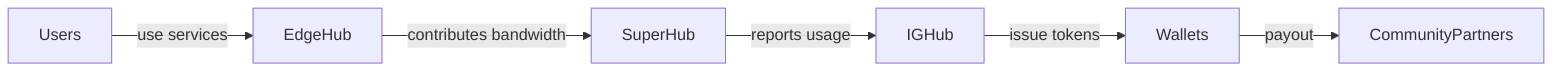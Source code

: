%% Aku Coin Model
flowchart LR
  Users -->|use services| EdgeHub
  EdgeHub -->|contributes bandwidth| SuperHub
  SuperHub -->|reports usage| IGHub
  IGHub -->|issue tokens| Wallets
  Wallets -->|payout| CommunityPartners